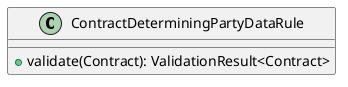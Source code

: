 @startuml

    class ContractDeterminingPartyDataRule [[ContractDeterminingPartyDataRule.html]] {
        +validate(Contract): ValidationResult<Contract>
    }

@enduml
